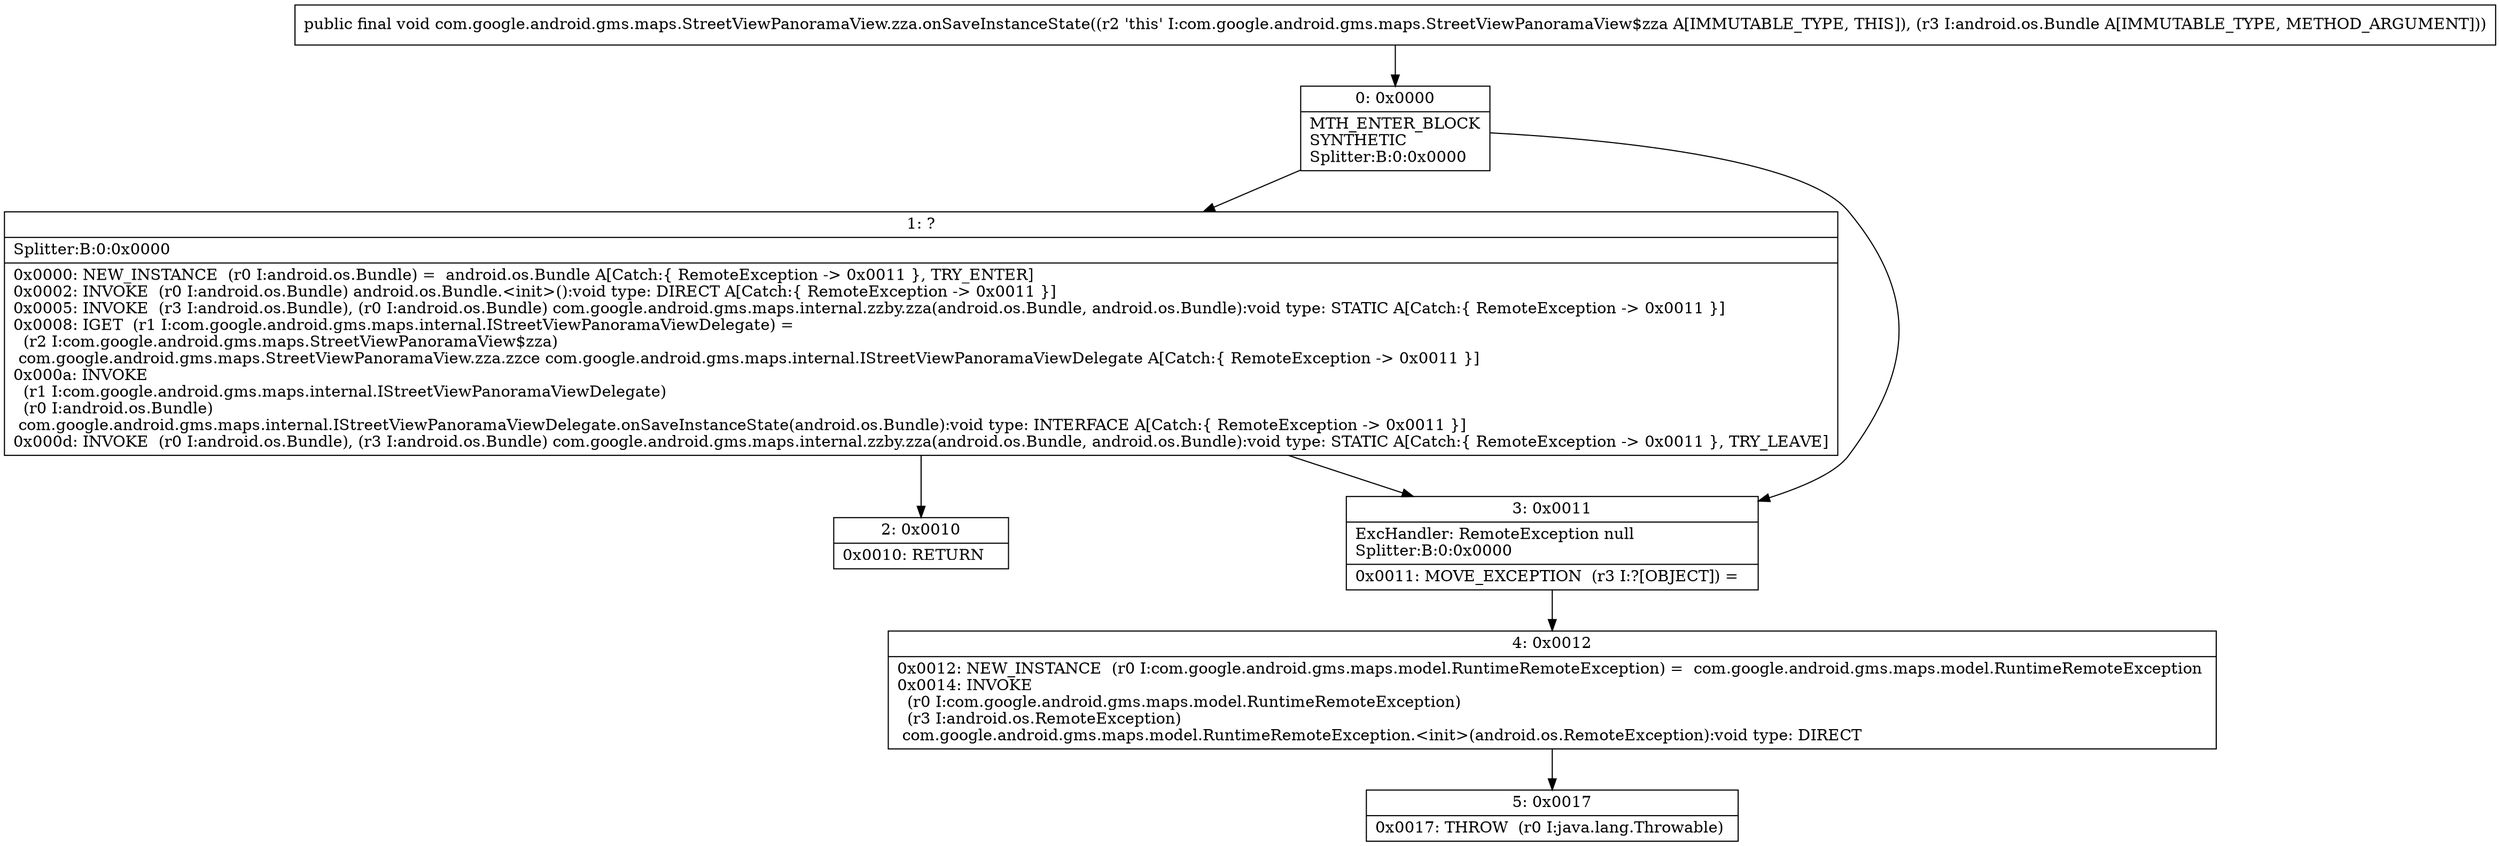 digraph "CFG forcom.google.android.gms.maps.StreetViewPanoramaView.zza.onSaveInstanceState(Landroid\/os\/Bundle;)V" {
Node_0 [shape=record,label="{0\:\ 0x0000|MTH_ENTER_BLOCK\lSYNTHETIC\lSplitter:B:0:0x0000\l}"];
Node_1 [shape=record,label="{1\:\ ?|Splitter:B:0:0x0000\l|0x0000: NEW_INSTANCE  (r0 I:android.os.Bundle) =  android.os.Bundle A[Catch:\{ RemoteException \-\> 0x0011 \}, TRY_ENTER]\l0x0002: INVOKE  (r0 I:android.os.Bundle) android.os.Bundle.\<init\>():void type: DIRECT A[Catch:\{ RemoteException \-\> 0x0011 \}]\l0x0005: INVOKE  (r3 I:android.os.Bundle), (r0 I:android.os.Bundle) com.google.android.gms.maps.internal.zzby.zza(android.os.Bundle, android.os.Bundle):void type: STATIC A[Catch:\{ RemoteException \-\> 0x0011 \}]\l0x0008: IGET  (r1 I:com.google.android.gms.maps.internal.IStreetViewPanoramaViewDelegate) = \l  (r2 I:com.google.android.gms.maps.StreetViewPanoramaView$zza)\l com.google.android.gms.maps.StreetViewPanoramaView.zza.zzce com.google.android.gms.maps.internal.IStreetViewPanoramaViewDelegate A[Catch:\{ RemoteException \-\> 0x0011 \}]\l0x000a: INVOKE  \l  (r1 I:com.google.android.gms.maps.internal.IStreetViewPanoramaViewDelegate)\l  (r0 I:android.os.Bundle)\l com.google.android.gms.maps.internal.IStreetViewPanoramaViewDelegate.onSaveInstanceState(android.os.Bundle):void type: INTERFACE A[Catch:\{ RemoteException \-\> 0x0011 \}]\l0x000d: INVOKE  (r0 I:android.os.Bundle), (r3 I:android.os.Bundle) com.google.android.gms.maps.internal.zzby.zza(android.os.Bundle, android.os.Bundle):void type: STATIC A[Catch:\{ RemoteException \-\> 0x0011 \}, TRY_LEAVE]\l}"];
Node_2 [shape=record,label="{2\:\ 0x0010|0x0010: RETURN   \l}"];
Node_3 [shape=record,label="{3\:\ 0x0011|ExcHandler: RemoteException null\lSplitter:B:0:0x0000\l|0x0011: MOVE_EXCEPTION  (r3 I:?[OBJECT]) =  \l}"];
Node_4 [shape=record,label="{4\:\ 0x0012|0x0012: NEW_INSTANCE  (r0 I:com.google.android.gms.maps.model.RuntimeRemoteException) =  com.google.android.gms.maps.model.RuntimeRemoteException \l0x0014: INVOKE  \l  (r0 I:com.google.android.gms.maps.model.RuntimeRemoteException)\l  (r3 I:android.os.RemoteException)\l com.google.android.gms.maps.model.RuntimeRemoteException.\<init\>(android.os.RemoteException):void type: DIRECT \l}"];
Node_5 [shape=record,label="{5\:\ 0x0017|0x0017: THROW  (r0 I:java.lang.Throwable) \l}"];
MethodNode[shape=record,label="{public final void com.google.android.gms.maps.StreetViewPanoramaView.zza.onSaveInstanceState((r2 'this' I:com.google.android.gms.maps.StreetViewPanoramaView$zza A[IMMUTABLE_TYPE, THIS]), (r3 I:android.os.Bundle A[IMMUTABLE_TYPE, METHOD_ARGUMENT])) }"];
MethodNode -> Node_0;
Node_0 -> Node_1;
Node_0 -> Node_3;
Node_1 -> Node_2;
Node_1 -> Node_3;
Node_3 -> Node_4;
Node_4 -> Node_5;
}

